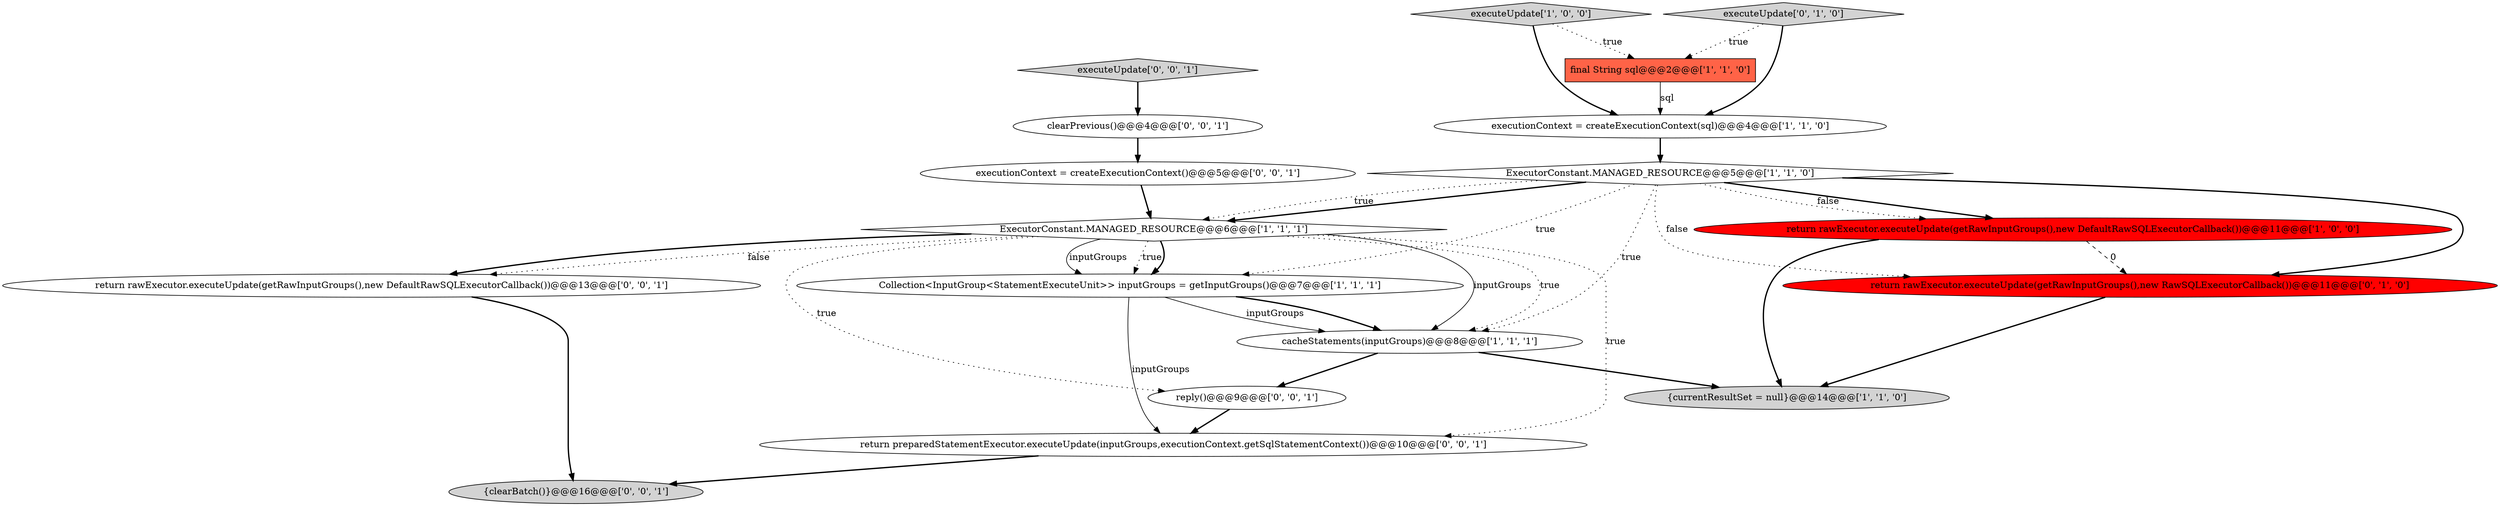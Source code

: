 digraph {
4 [style = filled, label = "Collection<InputGroup<StatementExecuteUnit>> inputGroups = getInputGroups()@@@7@@@['1', '1', '1']", fillcolor = white, shape = ellipse image = "AAA0AAABBB1BBB"];
11 [style = filled, label = "reply()@@@9@@@['0', '0', '1']", fillcolor = white, shape = ellipse image = "AAA0AAABBB3BBB"];
12 [style = filled, label = "clearPrevious()@@@4@@@['0', '0', '1']", fillcolor = white, shape = ellipse image = "AAA0AAABBB3BBB"];
6 [style = filled, label = "{currentResultSet = null}@@@14@@@['1', '1', '0']", fillcolor = lightgray, shape = ellipse image = "AAA0AAABBB1BBB"];
15 [style = filled, label = "executeUpdate['0', '0', '1']", fillcolor = lightgray, shape = diamond image = "AAA0AAABBB3BBB"];
3 [style = filled, label = "ExecutorConstant.MANAGED_RESOURCE@@@5@@@['1', '1', '0']", fillcolor = white, shape = diamond image = "AAA0AAABBB1BBB"];
0 [style = filled, label = "cacheStatements(inputGroups)@@@8@@@['1', '1', '1']", fillcolor = white, shape = ellipse image = "AAA0AAABBB1BBB"];
2 [style = filled, label = "final String sql@@@2@@@['1', '1', '0']", fillcolor = tomato, shape = box image = "AAA0AAABBB1BBB"];
8 [style = filled, label = "ExecutorConstant.MANAGED_RESOURCE@@@6@@@['1', '1', '1']", fillcolor = white, shape = diamond image = "AAA0AAABBB1BBB"];
10 [style = filled, label = "return rawExecutor.executeUpdate(getRawInputGroups(),new RawSQLExecutorCallback())@@@11@@@['0', '1', '0']", fillcolor = red, shape = ellipse image = "AAA1AAABBB2BBB"];
5 [style = filled, label = "return rawExecutor.executeUpdate(getRawInputGroups(),new DefaultRawSQLExecutorCallback())@@@11@@@['1', '0', '0']", fillcolor = red, shape = ellipse image = "AAA1AAABBB1BBB"];
1 [style = filled, label = "executionContext = createExecutionContext(sql)@@@4@@@['1', '1', '0']", fillcolor = white, shape = ellipse image = "AAA0AAABBB1BBB"];
14 [style = filled, label = "return rawExecutor.executeUpdate(getRawInputGroups(),new DefaultRawSQLExecutorCallback())@@@13@@@['0', '0', '1']", fillcolor = white, shape = ellipse image = "AAA0AAABBB3BBB"];
17 [style = filled, label = "{clearBatch()}@@@16@@@['0', '0', '1']", fillcolor = lightgray, shape = ellipse image = "AAA0AAABBB3BBB"];
16 [style = filled, label = "return preparedStatementExecutor.executeUpdate(inputGroups,executionContext.getSqlStatementContext())@@@10@@@['0', '0', '1']", fillcolor = white, shape = ellipse image = "AAA0AAABBB3BBB"];
13 [style = filled, label = "executionContext = createExecutionContext()@@@5@@@['0', '0', '1']", fillcolor = white, shape = ellipse image = "AAA0AAABBB3BBB"];
7 [style = filled, label = "executeUpdate['1', '0', '0']", fillcolor = lightgray, shape = diamond image = "AAA0AAABBB1BBB"];
9 [style = filled, label = "executeUpdate['0', '1', '0']", fillcolor = lightgray, shape = diamond image = "AAA0AAABBB2BBB"];
11->16 [style = bold, label=""];
7->2 [style = dotted, label="true"];
7->1 [style = bold, label=""];
8->0 [style = solid, label="inputGroups"];
0->6 [style = bold, label=""];
8->14 [style = dotted, label="false"];
8->16 [style = dotted, label="true"];
1->3 [style = bold, label=""];
8->14 [style = bold, label=""];
0->11 [style = bold, label=""];
3->4 [style = dotted, label="true"];
14->17 [style = bold, label=""];
8->4 [style = solid, label="inputGroups"];
16->17 [style = bold, label=""];
10->6 [style = bold, label=""];
8->4 [style = dotted, label="true"];
4->0 [style = bold, label=""];
3->10 [style = bold, label=""];
12->13 [style = bold, label=""];
3->10 [style = dotted, label="false"];
3->5 [style = bold, label=""];
5->6 [style = bold, label=""];
5->10 [style = dashed, label="0"];
3->8 [style = bold, label=""];
9->2 [style = dotted, label="true"];
3->0 [style = dotted, label="true"];
8->11 [style = dotted, label="true"];
4->0 [style = solid, label="inputGroups"];
15->12 [style = bold, label=""];
8->0 [style = dotted, label="true"];
4->16 [style = solid, label="inputGroups"];
8->4 [style = bold, label=""];
13->8 [style = bold, label=""];
9->1 [style = bold, label=""];
3->5 [style = dotted, label="false"];
3->8 [style = dotted, label="true"];
2->1 [style = solid, label="sql"];
}
